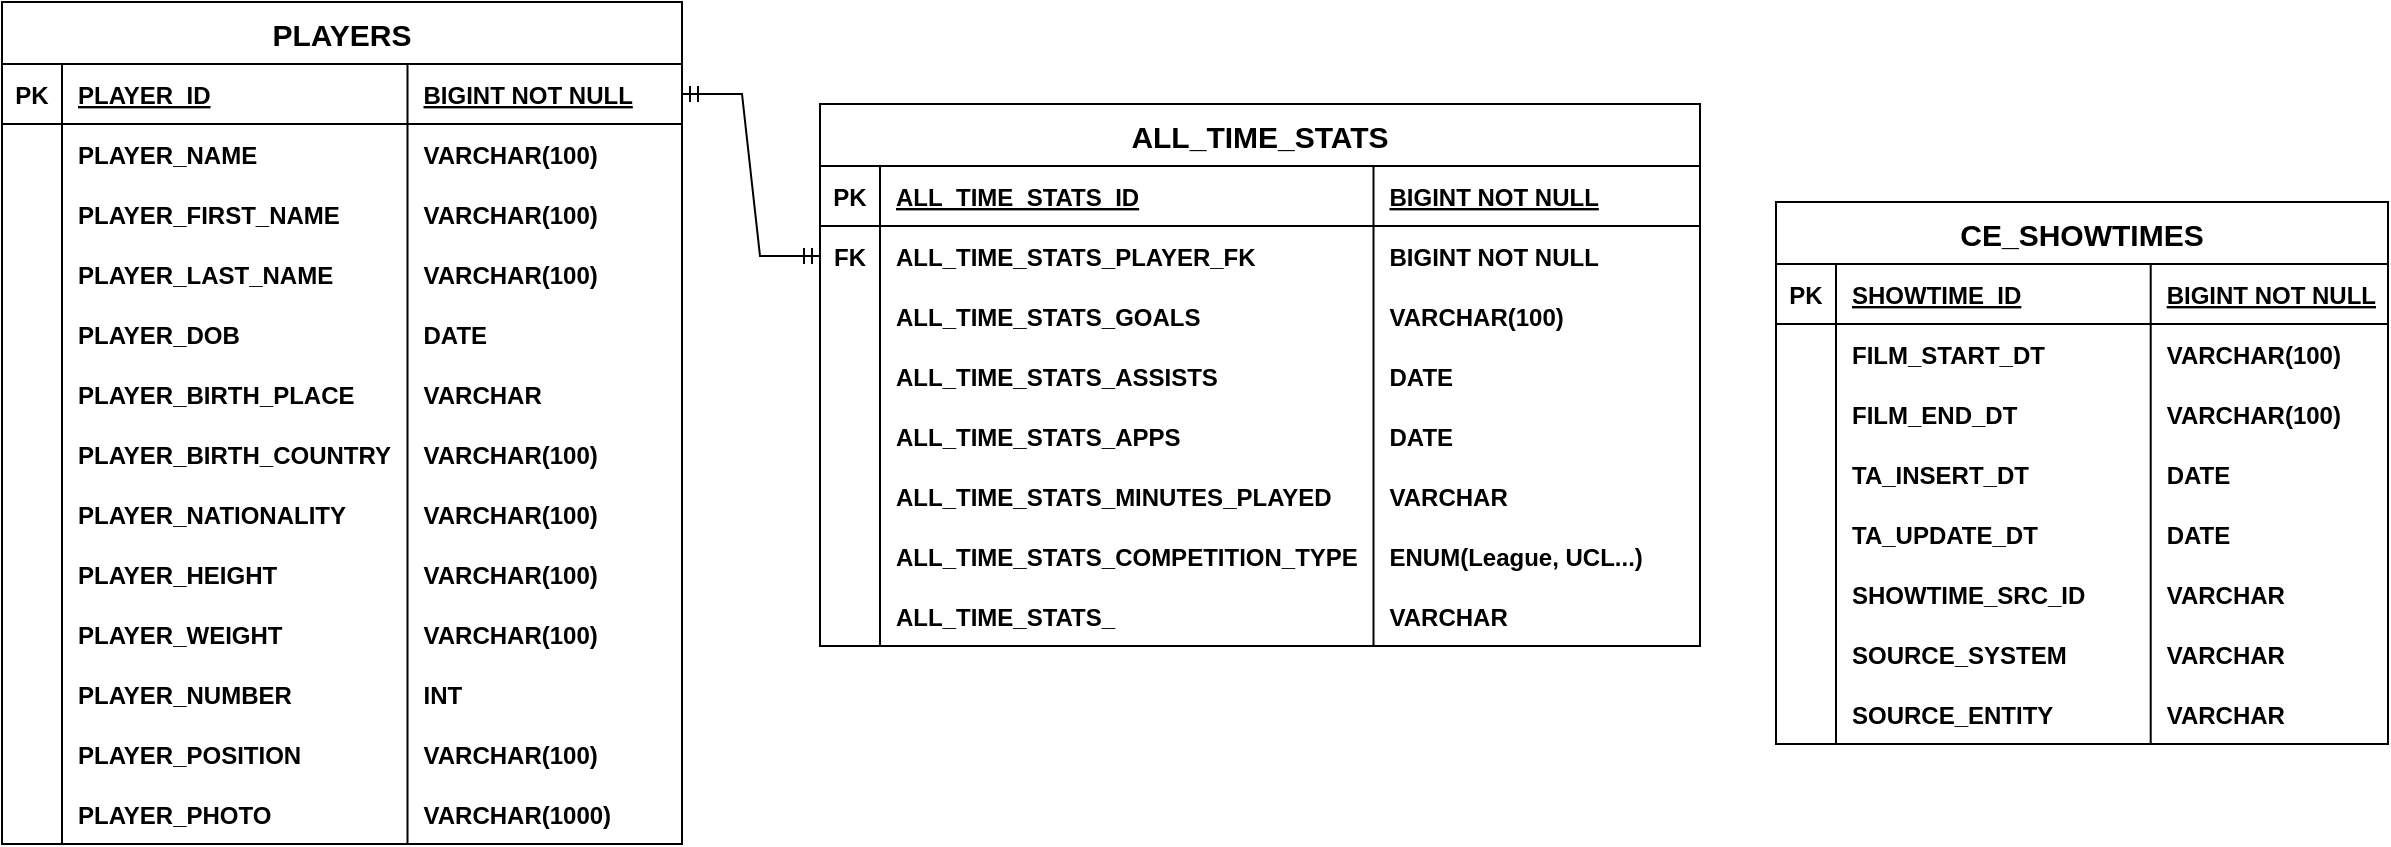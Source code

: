<mxfile version="26.0.10">
  <diagram id="R2lEEEUBdFMjLlhIrx00" name="Page-1">
    <mxGraphModel dx="1635" dy="614" grid="0" gridSize="10" guides="1" tooltips="1" connect="1" arrows="1" fold="1" page="0" pageScale="1" pageWidth="850" pageHeight="1100" math="0" shadow="0" extFonts="Permanent Marker^https://fonts.googleapis.com/css?family=Permanent+Marker">
      <root>
        <mxCell id="0" />
        <mxCell id="1" parent="0" />
        <mxCell id="2I2bUdlYdio-tkIrYYzk-14" value="PLAYERS" style="shape=table;startSize=31;container=1;collapsible=1;childLayout=tableLayout;fixedRows=1;rowLines=0;fontStyle=1;align=center;resizeLast=1;fontSize=15;" vertex="1" parent="1">
          <mxGeometry x="-19" y="54" width="340" height="421" as="geometry" />
        </mxCell>
        <mxCell id="2I2bUdlYdio-tkIrYYzk-15" value="" style="shape=partialRectangle;collapsible=0;dropTarget=0;pointerEvents=0;fillColor=none;points=[[0,0.5],[1,0.5]];portConstraint=eastwest;top=0;left=0;right=0;bottom=1;" vertex="1" parent="2I2bUdlYdio-tkIrYYzk-14">
          <mxGeometry y="31" width="340" height="30" as="geometry" />
        </mxCell>
        <mxCell id="2I2bUdlYdio-tkIrYYzk-16" value="PK" style="shape=partialRectangle;overflow=hidden;connectable=0;fillColor=none;top=0;left=0;bottom=0;right=0;fontStyle=1;" vertex="1" parent="2I2bUdlYdio-tkIrYYzk-15">
          <mxGeometry width="30" height="30" as="geometry">
            <mxRectangle width="30" height="30" as="alternateBounds" />
          </mxGeometry>
        </mxCell>
        <mxCell id="2I2bUdlYdio-tkIrYYzk-17" value="PLAYER_ID" style="shape=partialRectangle;overflow=hidden;connectable=0;fillColor=none;top=0;left=0;bottom=0;right=0;align=left;spacingLeft=6;fontStyle=5;" vertex="1" parent="2I2bUdlYdio-tkIrYYzk-15">
          <mxGeometry x="30" width="172.75" height="30" as="geometry">
            <mxRectangle width="172.75" height="30" as="alternateBounds" />
          </mxGeometry>
        </mxCell>
        <mxCell id="2I2bUdlYdio-tkIrYYzk-18" value="BIGINT NOT NULL" style="shape=partialRectangle;overflow=hidden;connectable=0;fillColor=none;top=0;left=0;bottom=0;right=0;align=left;spacingLeft=6;fontStyle=5;" vertex="1" parent="2I2bUdlYdio-tkIrYYzk-15">
          <mxGeometry x="202.75" width="137.25" height="30" as="geometry">
            <mxRectangle width="137.25" height="30" as="alternateBounds" />
          </mxGeometry>
        </mxCell>
        <mxCell id="2I2bUdlYdio-tkIrYYzk-19" value="" style="shape=partialRectangle;collapsible=0;dropTarget=0;pointerEvents=0;fillColor=none;points=[[0,0.5],[1,0.5]];portConstraint=eastwest;top=0;left=0;right=0;bottom=0;" vertex="1" parent="2I2bUdlYdio-tkIrYYzk-14">
          <mxGeometry y="61" width="340" height="30" as="geometry" />
        </mxCell>
        <mxCell id="2I2bUdlYdio-tkIrYYzk-20" value="" style="shape=partialRectangle;overflow=hidden;connectable=0;fillColor=none;top=0;left=0;bottom=0;right=0;" vertex="1" parent="2I2bUdlYdio-tkIrYYzk-19">
          <mxGeometry width="30" height="30" as="geometry">
            <mxRectangle width="30" height="30" as="alternateBounds" />
          </mxGeometry>
        </mxCell>
        <mxCell id="2I2bUdlYdio-tkIrYYzk-21" value="PLAYER_NAME" style="shape=partialRectangle;overflow=hidden;connectable=0;fillColor=none;top=0;left=0;bottom=0;right=0;align=left;spacingLeft=6;fontStyle=1" vertex="1" parent="2I2bUdlYdio-tkIrYYzk-19">
          <mxGeometry x="30" width="172.75" height="30" as="geometry">
            <mxRectangle width="172.75" height="30" as="alternateBounds" />
          </mxGeometry>
        </mxCell>
        <mxCell id="2I2bUdlYdio-tkIrYYzk-22" value="VARCHAR(100)" style="shape=partialRectangle;overflow=hidden;connectable=0;fillColor=none;top=0;left=0;bottom=0;right=0;align=left;spacingLeft=6;fontStyle=1" vertex="1" parent="2I2bUdlYdio-tkIrYYzk-19">
          <mxGeometry x="202.75" width="137.25" height="30" as="geometry">
            <mxRectangle width="137.25" height="30" as="alternateBounds" />
          </mxGeometry>
        </mxCell>
        <mxCell id="2I2bUdlYdio-tkIrYYzk-23" value="" style="shape=partialRectangle;collapsible=0;dropTarget=0;pointerEvents=0;fillColor=none;points=[[0,0.5],[1,0.5]];portConstraint=eastwest;top=0;left=0;right=0;bottom=0;" vertex="1" parent="2I2bUdlYdio-tkIrYYzk-14">
          <mxGeometry y="91" width="340" height="30" as="geometry" />
        </mxCell>
        <mxCell id="2I2bUdlYdio-tkIrYYzk-24" value="" style="shape=partialRectangle;overflow=hidden;connectable=0;fillColor=none;top=0;left=0;bottom=0;right=0;" vertex="1" parent="2I2bUdlYdio-tkIrYYzk-23">
          <mxGeometry width="30" height="30" as="geometry">
            <mxRectangle width="30" height="30" as="alternateBounds" />
          </mxGeometry>
        </mxCell>
        <mxCell id="2I2bUdlYdio-tkIrYYzk-25" value="PLAYER_FIRST_NAME" style="shape=partialRectangle;overflow=hidden;connectable=0;fillColor=none;top=0;left=0;bottom=0;right=0;align=left;spacingLeft=6;fontStyle=1" vertex="1" parent="2I2bUdlYdio-tkIrYYzk-23">
          <mxGeometry x="30" width="172.75" height="30" as="geometry">
            <mxRectangle width="172.75" height="30" as="alternateBounds" />
          </mxGeometry>
        </mxCell>
        <mxCell id="2I2bUdlYdio-tkIrYYzk-26" value="VARCHAR(100)" style="shape=partialRectangle;overflow=hidden;connectable=0;fillColor=none;top=0;left=0;bottom=0;right=0;align=left;spacingLeft=6;fontStyle=1" vertex="1" parent="2I2bUdlYdio-tkIrYYzk-23">
          <mxGeometry x="202.75" width="137.25" height="30" as="geometry">
            <mxRectangle width="137.25" height="30" as="alternateBounds" />
          </mxGeometry>
        </mxCell>
        <mxCell id="2I2bUdlYdio-tkIrYYzk-27" style="shape=partialRectangle;collapsible=0;dropTarget=0;pointerEvents=0;fillColor=none;points=[[0,0.5],[1,0.5]];portConstraint=eastwest;top=0;left=0;right=0;bottom=0;" vertex="1" parent="2I2bUdlYdio-tkIrYYzk-14">
          <mxGeometry y="121" width="340" height="30" as="geometry" />
        </mxCell>
        <mxCell id="2I2bUdlYdio-tkIrYYzk-28" style="shape=partialRectangle;overflow=hidden;connectable=0;fillColor=none;top=0;left=0;bottom=0;right=0;" vertex="1" parent="2I2bUdlYdio-tkIrYYzk-27">
          <mxGeometry width="30" height="30" as="geometry">
            <mxRectangle width="30" height="30" as="alternateBounds" />
          </mxGeometry>
        </mxCell>
        <mxCell id="2I2bUdlYdio-tkIrYYzk-29" value="PLAYER_LAST_NAME" style="shape=partialRectangle;overflow=hidden;connectable=0;fillColor=none;top=0;left=0;bottom=0;right=0;align=left;spacingLeft=6;fontStyle=1" vertex="1" parent="2I2bUdlYdio-tkIrYYzk-27">
          <mxGeometry x="30" width="172.75" height="30" as="geometry">
            <mxRectangle width="172.75" height="30" as="alternateBounds" />
          </mxGeometry>
        </mxCell>
        <mxCell id="2I2bUdlYdio-tkIrYYzk-30" value="VARCHAR(100)" style="shape=partialRectangle;overflow=hidden;connectable=0;fillColor=none;top=0;left=0;bottom=0;right=0;align=left;spacingLeft=6;fontStyle=1" vertex="1" parent="2I2bUdlYdio-tkIrYYzk-27">
          <mxGeometry x="202.75" width="137.25" height="30" as="geometry">
            <mxRectangle width="137.25" height="30" as="alternateBounds" />
          </mxGeometry>
        </mxCell>
        <mxCell id="2I2bUdlYdio-tkIrYYzk-31" style="shape=partialRectangle;collapsible=0;dropTarget=0;pointerEvents=0;fillColor=none;points=[[0,0.5],[1,0.5]];portConstraint=eastwest;top=0;left=0;right=0;bottom=0;" vertex="1" parent="2I2bUdlYdio-tkIrYYzk-14">
          <mxGeometry y="151" width="340" height="30" as="geometry" />
        </mxCell>
        <mxCell id="2I2bUdlYdio-tkIrYYzk-32" style="shape=partialRectangle;overflow=hidden;connectable=0;fillColor=none;top=0;left=0;bottom=0;right=0;" vertex="1" parent="2I2bUdlYdio-tkIrYYzk-31">
          <mxGeometry width="30" height="30" as="geometry">
            <mxRectangle width="30" height="30" as="alternateBounds" />
          </mxGeometry>
        </mxCell>
        <mxCell id="2I2bUdlYdio-tkIrYYzk-33" value="PLAYER_DOB" style="shape=partialRectangle;overflow=hidden;connectable=0;fillColor=none;top=0;left=0;bottom=0;right=0;align=left;spacingLeft=6;fontStyle=1" vertex="1" parent="2I2bUdlYdio-tkIrYYzk-31">
          <mxGeometry x="30" width="172.75" height="30" as="geometry">
            <mxRectangle width="172.75" height="30" as="alternateBounds" />
          </mxGeometry>
        </mxCell>
        <mxCell id="2I2bUdlYdio-tkIrYYzk-34" value="DATE" style="shape=partialRectangle;overflow=hidden;connectable=0;fillColor=none;top=0;left=0;bottom=0;right=0;align=left;spacingLeft=6;fontStyle=1" vertex="1" parent="2I2bUdlYdio-tkIrYYzk-31">
          <mxGeometry x="202.75" width="137.25" height="30" as="geometry">
            <mxRectangle width="137.25" height="30" as="alternateBounds" />
          </mxGeometry>
        </mxCell>
        <mxCell id="2I2bUdlYdio-tkIrYYzk-35" style="shape=partialRectangle;collapsible=0;dropTarget=0;pointerEvents=0;fillColor=none;points=[[0,0.5],[1,0.5]];portConstraint=eastwest;top=0;left=0;right=0;bottom=0;" vertex="1" parent="2I2bUdlYdio-tkIrYYzk-14">
          <mxGeometry y="181" width="340" height="30" as="geometry" />
        </mxCell>
        <mxCell id="2I2bUdlYdio-tkIrYYzk-36" style="shape=partialRectangle;overflow=hidden;connectable=0;fillColor=none;top=0;left=0;bottom=0;right=0;" vertex="1" parent="2I2bUdlYdio-tkIrYYzk-35">
          <mxGeometry width="30" height="30" as="geometry">
            <mxRectangle width="30" height="30" as="alternateBounds" />
          </mxGeometry>
        </mxCell>
        <mxCell id="2I2bUdlYdio-tkIrYYzk-37" value="PLAYER_BIRTH_PLACE" style="shape=partialRectangle;overflow=hidden;connectable=0;fillColor=none;top=0;left=0;bottom=0;right=0;align=left;spacingLeft=6;fontStyle=1" vertex="1" parent="2I2bUdlYdio-tkIrYYzk-35">
          <mxGeometry x="30" width="172.75" height="30" as="geometry">
            <mxRectangle width="172.75" height="30" as="alternateBounds" />
          </mxGeometry>
        </mxCell>
        <mxCell id="2I2bUdlYdio-tkIrYYzk-38" value="VARCHAR" style="shape=partialRectangle;overflow=hidden;connectable=0;fillColor=none;top=0;left=0;bottom=0;right=0;align=left;spacingLeft=6;fontStyle=1" vertex="1" parent="2I2bUdlYdio-tkIrYYzk-35">
          <mxGeometry x="202.75" width="137.25" height="30" as="geometry">
            <mxRectangle width="137.25" height="30" as="alternateBounds" />
          </mxGeometry>
        </mxCell>
        <mxCell id="2I2bUdlYdio-tkIrYYzk-39" style="shape=partialRectangle;collapsible=0;dropTarget=0;pointerEvents=0;fillColor=none;points=[[0,0.5],[1,0.5]];portConstraint=eastwest;top=0;left=0;right=0;bottom=0;" vertex="1" parent="2I2bUdlYdio-tkIrYYzk-14">
          <mxGeometry y="211" width="340" height="30" as="geometry" />
        </mxCell>
        <mxCell id="2I2bUdlYdio-tkIrYYzk-40" style="shape=partialRectangle;overflow=hidden;connectable=0;fillColor=none;top=0;left=0;bottom=0;right=0;" vertex="1" parent="2I2bUdlYdio-tkIrYYzk-39">
          <mxGeometry width="30" height="30" as="geometry">
            <mxRectangle width="30" height="30" as="alternateBounds" />
          </mxGeometry>
        </mxCell>
        <mxCell id="2I2bUdlYdio-tkIrYYzk-41" value="PLAYER_BIRTH_COUNTRY" style="shape=partialRectangle;overflow=hidden;connectable=0;fillColor=none;top=0;left=0;bottom=0;right=0;align=left;spacingLeft=6;fontStyle=1" vertex="1" parent="2I2bUdlYdio-tkIrYYzk-39">
          <mxGeometry x="30" width="172.75" height="30" as="geometry">
            <mxRectangle width="172.75" height="30" as="alternateBounds" />
          </mxGeometry>
        </mxCell>
        <mxCell id="2I2bUdlYdio-tkIrYYzk-42" value="VARCHAR(100)" style="shape=partialRectangle;overflow=hidden;connectable=0;fillColor=none;top=0;left=0;bottom=0;right=0;align=left;spacingLeft=6;fontStyle=1" vertex="1" parent="2I2bUdlYdio-tkIrYYzk-39">
          <mxGeometry x="202.75" width="137.25" height="30" as="geometry">
            <mxRectangle width="137.25" height="30" as="alternateBounds" />
          </mxGeometry>
        </mxCell>
        <mxCell id="2I2bUdlYdio-tkIrYYzk-43" style="shape=partialRectangle;collapsible=0;dropTarget=0;pointerEvents=0;fillColor=none;points=[[0,0.5],[1,0.5]];portConstraint=eastwest;top=0;left=0;right=0;bottom=0;" vertex="1" parent="2I2bUdlYdio-tkIrYYzk-14">
          <mxGeometry y="241" width="340" height="30" as="geometry" />
        </mxCell>
        <mxCell id="2I2bUdlYdio-tkIrYYzk-44" style="shape=partialRectangle;overflow=hidden;connectable=0;fillColor=none;top=0;left=0;bottom=0;right=0;" vertex="1" parent="2I2bUdlYdio-tkIrYYzk-43">
          <mxGeometry width="30" height="30" as="geometry">
            <mxRectangle width="30" height="30" as="alternateBounds" />
          </mxGeometry>
        </mxCell>
        <mxCell id="2I2bUdlYdio-tkIrYYzk-45" value="PLAYER_NATIONALITY" style="shape=partialRectangle;overflow=hidden;connectable=0;fillColor=none;top=0;left=0;bottom=0;right=0;align=left;spacingLeft=6;fontStyle=1" vertex="1" parent="2I2bUdlYdio-tkIrYYzk-43">
          <mxGeometry x="30" width="172.75" height="30" as="geometry">
            <mxRectangle width="172.75" height="30" as="alternateBounds" />
          </mxGeometry>
        </mxCell>
        <mxCell id="2I2bUdlYdio-tkIrYYzk-46" value="VARCHAR(100)" style="shape=partialRectangle;overflow=hidden;connectable=0;fillColor=none;top=0;left=0;bottom=0;right=0;align=left;spacingLeft=6;fontStyle=1" vertex="1" parent="2I2bUdlYdio-tkIrYYzk-43">
          <mxGeometry x="202.75" width="137.25" height="30" as="geometry">
            <mxRectangle width="137.25" height="30" as="alternateBounds" />
          </mxGeometry>
        </mxCell>
        <mxCell id="2I2bUdlYdio-tkIrYYzk-88" value="" style="shape=tableRow;horizontal=0;startSize=0;swimlaneHead=0;swimlaneBody=0;fillColor=none;collapsible=0;dropTarget=0;points=[[0,0.5],[1,0.5]];portConstraint=eastwest;top=0;left=0;right=0;bottom=0;" vertex="1" parent="2I2bUdlYdio-tkIrYYzk-14">
          <mxGeometry y="271" width="340" height="30" as="geometry" />
        </mxCell>
        <mxCell id="2I2bUdlYdio-tkIrYYzk-89" value="" style="shape=partialRectangle;connectable=0;fillColor=none;top=0;left=0;bottom=0;right=0;editable=1;overflow=hidden;" vertex="1" parent="2I2bUdlYdio-tkIrYYzk-88">
          <mxGeometry width="30" height="30" as="geometry">
            <mxRectangle width="30" height="30" as="alternateBounds" />
          </mxGeometry>
        </mxCell>
        <mxCell id="2I2bUdlYdio-tkIrYYzk-90" value="PLAYER_HEIGHT" style="shape=partialRectangle;connectable=0;fillColor=none;top=0;left=0;bottom=0;right=0;align=left;spacingLeft=6;overflow=hidden;fontStyle=1" vertex="1" parent="2I2bUdlYdio-tkIrYYzk-88">
          <mxGeometry x="30" width="172.75" height="30" as="geometry">
            <mxRectangle width="172.75" height="30" as="alternateBounds" />
          </mxGeometry>
        </mxCell>
        <mxCell id="2I2bUdlYdio-tkIrYYzk-91" value="VARCHAR(100)" style="shape=partialRectangle;connectable=0;fillColor=none;top=0;left=0;bottom=0;right=0;align=left;spacingLeft=6;overflow=hidden;fontStyle=1" vertex="1" parent="2I2bUdlYdio-tkIrYYzk-88">
          <mxGeometry x="202.75" width="137.25" height="30" as="geometry">
            <mxRectangle width="137.25" height="30" as="alternateBounds" />
          </mxGeometry>
        </mxCell>
        <mxCell id="2I2bUdlYdio-tkIrYYzk-100" value="" style="shape=tableRow;horizontal=0;startSize=0;swimlaneHead=0;swimlaneBody=0;fillColor=none;collapsible=0;dropTarget=0;points=[[0,0.5],[1,0.5]];portConstraint=eastwest;top=0;left=0;right=0;bottom=0;" vertex="1" parent="2I2bUdlYdio-tkIrYYzk-14">
          <mxGeometry y="301" width="340" height="30" as="geometry" />
        </mxCell>
        <mxCell id="2I2bUdlYdio-tkIrYYzk-101" value="" style="shape=partialRectangle;connectable=0;fillColor=none;top=0;left=0;bottom=0;right=0;editable=1;overflow=hidden;" vertex="1" parent="2I2bUdlYdio-tkIrYYzk-100">
          <mxGeometry width="30" height="30" as="geometry">
            <mxRectangle width="30" height="30" as="alternateBounds" />
          </mxGeometry>
        </mxCell>
        <mxCell id="2I2bUdlYdio-tkIrYYzk-102" value="PLAYER_WEIGHT" style="shape=partialRectangle;connectable=0;fillColor=none;top=0;left=0;bottom=0;right=0;align=left;spacingLeft=6;overflow=hidden;fontStyle=1" vertex="1" parent="2I2bUdlYdio-tkIrYYzk-100">
          <mxGeometry x="30" width="172.75" height="30" as="geometry">
            <mxRectangle width="172.75" height="30" as="alternateBounds" />
          </mxGeometry>
        </mxCell>
        <mxCell id="2I2bUdlYdio-tkIrYYzk-103" value="VARCHAR(100)" style="shape=partialRectangle;connectable=0;fillColor=none;top=0;left=0;bottom=0;right=0;align=left;spacingLeft=6;overflow=hidden;fontStyle=1" vertex="1" parent="2I2bUdlYdio-tkIrYYzk-100">
          <mxGeometry x="202.75" width="137.25" height="30" as="geometry">
            <mxRectangle width="137.25" height="30" as="alternateBounds" />
          </mxGeometry>
        </mxCell>
        <mxCell id="2I2bUdlYdio-tkIrYYzk-96" value="" style="shape=tableRow;horizontal=0;startSize=0;swimlaneHead=0;swimlaneBody=0;fillColor=none;collapsible=0;dropTarget=0;points=[[0,0.5],[1,0.5]];portConstraint=eastwest;top=0;left=0;right=0;bottom=0;" vertex="1" parent="2I2bUdlYdio-tkIrYYzk-14">
          <mxGeometry y="331" width="340" height="30" as="geometry" />
        </mxCell>
        <mxCell id="2I2bUdlYdio-tkIrYYzk-97" value="" style="shape=partialRectangle;connectable=0;fillColor=none;top=0;left=0;bottom=0;right=0;editable=1;overflow=hidden;" vertex="1" parent="2I2bUdlYdio-tkIrYYzk-96">
          <mxGeometry width="30" height="30" as="geometry">
            <mxRectangle width="30" height="30" as="alternateBounds" />
          </mxGeometry>
        </mxCell>
        <mxCell id="2I2bUdlYdio-tkIrYYzk-98" value="PLAYER_NUMBER" style="shape=partialRectangle;connectable=0;fillColor=none;top=0;left=0;bottom=0;right=0;align=left;spacingLeft=6;overflow=hidden;fontStyle=1" vertex="1" parent="2I2bUdlYdio-tkIrYYzk-96">
          <mxGeometry x="30" width="172.75" height="30" as="geometry">
            <mxRectangle width="172.75" height="30" as="alternateBounds" />
          </mxGeometry>
        </mxCell>
        <mxCell id="2I2bUdlYdio-tkIrYYzk-99" value="INT" style="shape=partialRectangle;connectable=0;fillColor=none;top=0;left=0;bottom=0;right=0;align=left;spacingLeft=6;overflow=hidden;fontStyle=1" vertex="1" parent="2I2bUdlYdio-tkIrYYzk-96">
          <mxGeometry x="202.75" width="137.25" height="30" as="geometry">
            <mxRectangle width="137.25" height="30" as="alternateBounds" />
          </mxGeometry>
        </mxCell>
        <mxCell id="2I2bUdlYdio-tkIrYYzk-104" value="" style="shape=tableRow;horizontal=0;startSize=0;swimlaneHead=0;swimlaneBody=0;fillColor=none;collapsible=0;dropTarget=0;points=[[0,0.5],[1,0.5]];portConstraint=eastwest;top=0;left=0;right=0;bottom=0;" vertex="1" parent="2I2bUdlYdio-tkIrYYzk-14">
          <mxGeometry y="361" width="340" height="30" as="geometry" />
        </mxCell>
        <mxCell id="2I2bUdlYdio-tkIrYYzk-105" value="" style="shape=partialRectangle;connectable=0;fillColor=none;top=0;left=0;bottom=0;right=0;editable=1;overflow=hidden;" vertex="1" parent="2I2bUdlYdio-tkIrYYzk-104">
          <mxGeometry width="30" height="30" as="geometry">
            <mxRectangle width="30" height="30" as="alternateBounds" />
          </mxGeometry>
        </mxCell>
        <mxCell id="2I2bUdlYdio-tkIrYYzk-106" value="PLAYER_POSITION" style="shape=partialRectangle;connectable=0;fillColor=none;top=0;left=0;bottom=0;right=0;align=left;spacingLeft=6;overflow=hidden;fontStyle=1" vertex="1" parent="2I2bUdlYdio-tkIrYYzk-104">
          <mxGeometry x="30" width="172.75" height="30" as="geometry">
            <mxRectangle width="172.75" height="30" as="alternateBounds" />
          </mxGeometry>
        </mxCell>
        <mxCell id="2I2bUdlYdio-tkIrYYzk-107" value="VARCHAR(100)" style="shape=partialRectangle;connectable=0;fillColor=none;top=0;left=0;bottom=0;right=0;align=left;spacingLeft=6;overflow=hidden;fontStyle=1" vertex="1" parent="2I2bUdlYdio-tkIrYYzk-104">
          <mxGeometry x="202.75" width="137.25" height="30" as="geometry">
            <mxRectangle width="137.25" height="30" as="alternateBounds" />
          </mxGeometry>
        </mxCell>
        <mxCell id="2I2bUdlYdio-tkIrYYzk-108" value="" style="shape=tableRow;horizontal=0;startSize=0;swimlaneHead=0;swimlaneBody=0;fillColor=none;collapsible=0;dropTarget=0;points=[[0,0.5],[1,0.5]];portConstraint=eastwest;top=0;left=0;right=0;bottom=0;" vertex="1" parent="2I2bUdlYdio-tkIrYYzk-14">
          <mxGeometry y="391" width="340" height="30" as="geometry" />
        </mxCell>
        <mxCell id="2I2bUdlYdio-tkIrYYzk-109" value="" style="shape=partialRectangle;connectable=0;fillColor=none;top=0;left=0;bottom=0;right=0;editable=1;overflow=hidden;" vertex="1" parent="2I2bUdlYdio-tkIrYYzk-108">
          <mxGeometry width="30" height="30" as="geometry">
            <mxRectangle width="30" height="30" as="alternateBounds" />
          </mxGeometry>
        </mxCell>
        <mxCell id="2I2bUdlYdio-tkIrYYzk-110" value="PLAYER_PHOTO" style="shape=partialRectangle;connectable=0;fillColor=none;top=0;left=0;bottom=0;right=0;align=left;spacingLeft=6;overflow=hidden;fontStyle=1" vertex="1" parent="2I2bUdlYdio-tkIrYYzk-108">
          <mxGeometry x="30" width="172.75" height="30" as="geometry">
            <mxRectangle width="172.75" height="30" as="alternateBounds" />
          </mxGeometry>
        </mxCell>
        <mxCell id="2I2bUdlYdio-tkIrYYzk-111" value="VARCHAR(1000)" style="shape=partialRectangle;connectable=0;fillColor=none;top=0;left=0;bottom=0;right=0;align=left;spacingLeft=6;overflow=hidden;fontStyle=1" vertex="1" parent="2I2bUdlYdio-tkIrYYzk-108">
          <mxGeometry x="202.75" width="137.25" height="30" as="geometry">
            <mxRectangle width="137.25" height="30" as="alternateBounds" />
          </mxGeometry>
        </mxCell>
        <mxCell id="2I2bUdlYdio-tkIrYYzk-47" value="CE_SHOWTIMES" style="shape=table;startSize=31;container=1;collapsible=1;childLayout=tableLayout;fixedRows=1;rowLines=0;fontStyle=1;align=center;resizeLast=1;fontSize=15;" vertex="1" parent="1">
          <mxGeometry x="868" y="154" width="306" height="271" as="geometry" />
        </mxCell>
        <mxCell id="2I2bUdlYdio-tkIrYYzk-48" value="" style="shape=partialRectangle;collapsible=0;dropTarget=0;pointerEvents=0;fillColor=none;points=[[0,0.5],[1,0.5]];portConstraint=eastwest;top=0;left=0;right=0;bottom=1;" vertex="1" parent="2I2bUdlYdio-tkIrYYzk-47">
          <mxGeometry y="31" width="306" height="30" as="geometry" />
        </mxCell>
        <mxCell id="2I2bUdlYdio-tkIrYYzk-49" value="PK" style="shape=partialRectangle;overflow=hidden;connectable=0;fillColor=none;top=0;left=0;bottom=0;right=0;fontStyle=1;" vertex="1" parent="2I2bUdlYdio-tkIrYYzk-48">
          <mxGeometry width="30" height="30" as="geometry">
            <mxRectangle width="30" height="30" as="alternateBounds" />
          </mxGeometry>
        </mxCell>
        <mxCell id="2I2bUdlYdio-tkIrYYzk-50" value="SHOWTIME_ID" style="shape=partialRectangle;overflow=hidden;connectable=0;fillColor=none;top=0;left=0;bottom=0;right=0;align=left;spacingLeft=6;fontStyle=5;" vertex="1" parent="2I2bUdlYdio-tkIrYYzk-48">
          <mxGeometry x="30" width="157.357" height="30" as="geometry">
            <mxRectangle width="157.357" height="30" as="alternateBounds" />
          </mxGeometry>
        </mxCell>
        <mxCell id="2I2bUdlYdio-tkIrYYzk-51" value="BIGINT NOT NULL" style="shape=partialRectangle;overflow=hidden;connectable=0;fillColor=none;top=0;left=0;bottom=0;right=0;align=left;spacingLeft=6;fontStyle=5;" vertex="1" parent="2I2bUdlYdio-tkIrYYzk-48">
          <mxGeometry x="187.357" width="118.643" height="30" as="geometry">
            <mxRectangle width="118.643" height="30" as="alternateBounds" />
          </mxGeometry>
        </mxCell>
        <mxCell id="2I2bUdlYdio-tkIrYYzk-52" value="" style="shape=partialRectangle;collapsible=0;dropTarget=0;pointerEvents=0;fillColor=none;points=[[0,0.5],[1,0.5]];portConstraint=eastwest;top=0;left=0;right=0;bottom=0;" vertex="1" parent="2I2bUdlYdio-tkIrYYzk-47">
          <mxGeometry y="61" width="306" height="30" as="geometry" />
        </mxCell>
        <mxCell id="2I2bUdlYdio-tkIrYYzk-53" value="" style="shape=partialRectangle;overflow=hidden;connectable=0;fillColor=none;top=0;left=0;bottom=0;right=0;" vertex="1" parent="2I2bUdlYdio-tkIrYYzk-52">
          <mxGeometry width="30" height="30" as="geometry">
            <mxRectangle width="30" height="30" as="alternateBounds" />
          </mxGeometry>
        </mxCell>
        <mxCell id="2I2bUdlYdio-tkIrYYzk-54" value="FILM_START_DT" style="shape=partialRectangle;overflow=hidden;connectable=0;fillColor=none;top=0;left=0;bottom=0;right=0;align=left;spacingLeft=6;fontStyle=1" vertex="1" parent="2I2bUdlYdio-tkIrYYzk-52">
          <mxGeometry x="30" width="157.357" height="30" as="geometry">
            <mxRectangle width="157.357" height="30" as="alternateBounds" />
          </mxGeometry>
        </mxCell>
        <mxCell id="2I2bUdlYdio-tkIrYYzk-55" value="VARCHAR(100)" style="shape=partialRectangle;overflow=hidden;connectable=0;fillColor=none;top=0;left=0;bottom=0;right=0;align=left;spacingLeft=6;fontStyle=1" vertex="1" parent="2I2bUdlYdio-tkIrYYzk-52">
          <mxGeometry x="187.357" width="118.643" height="30" as="geometry">
            <mxRectangle width="118.643" height="30" as="alternateBounds" />
          </mxGeometry>
        </mxCell>
        <mxCell id="2I2bUdlYdio-tkIrYYzk-56" value="" style="shape=partialRectangle;collapsible=0;dropTarget=0;pointerEvents=0;fillColor=none;points=[[0,0.5],[1,0.5]];portConstraint=eastwest;top=0;left=0;right=0;bottom=0;" vertex="1" parent="2I2bUdlYdio-tkIrYYzk-47">
          <mxGeometry y="91" width="306" height="30" as="geometry" />
        </mxCell>
        <mxCell id="2I2bUdlYdio-tkIrYYzk-57" value="" style="shape=partialRectangle;overflow=hidden;connectable=0;fillColor=none;top=0;left=0;bottom=0;right=0;" vertex="1" parent="2I2bUdlYdio-tkIrYYzk-56">
          <mxGeometry width="30" height="30" as="geometry">
            <mxRectangle width="30" height="30" as="alternateBounds" />
          </mxGeometry>
        </mxCell>
        <mxCell id="2I2bUdlYdio-tkIrYYzk-58" value="FILM_END_DT" style="shape=partialRectangle;overflow=hidden;connectable=0;fillColor=none;top=0;left=0;bottom=0;right=0;align=left;spacingLeft=6;fontStyle=1" vertex="1" parent="2I2bUdlYdio-tkIrYYzk-56">
          <mxGeometry x="30" width="157.357" height="30" as="geometry">
            <mxRectangle width="157.357" height="30" as="alternateBounds" />
          </mxGeometry>
        </mxCell>
        <mxCell id="2I2bUdlYdio-tkIrYYzk-59" value="VARCHAR(100)" style="shape=partialRectangle;overflow=hidden;connectable=0;fillColor=none;top=0;left=0;bottom=0;right=0;align=left;spacingLeft=6;fontStyle=1" vertex="1" parent="2I2bUdlYdio-tkIrYYzk-56">
          <mxGeometry x="187.357" width="118.643" height="30" as="geometry">
            <mxRectangle width="118.643" height="30" as="alternateBounds" />
          </mxGeometry>
        </mxCell>
        <mxCell id="2I2bUdlYdio-tkIrYYzk-60" style="shape=partialRectangle;collapsible=0;dropTarget=0;pointerEvents=0;fillColor=none;points=[[0,0.5],[1,0.5]];portConstraint=eastwest;top=0;left=0;right=0;bottom=0;" vertex="1" parent="2I2bUdlYdio-tkIrYYzk-47">
          <mxGeometry y="121" width="306" height="30" as="geometry" />
        </mxCell>
        <mxCell id="2I2bUdlYdio-tkIrYYzk-61" style="shape=partialRectangle;overflow=hidden;connectable=0;fillColor=none;top=0;left=0;bottom=0;right=0;" vertex="1" parent="2I2bUdlYdio-tkIrYYzk-60">
          <mxGeometry width="30" height="30" as="geometry">
            <mxRectangle width="30" height="30" as="alternateBounds" />
          </mxGeometry>
        </mxCell>
        <mxCell id="2I2bUdlYdio-tkIrYYzk-62" value="TA_INSERT_DT" style="shape=partialRectangle;overflow=hidden;connectable=0;fillColor=none;top=0;left=0;bottom=0;right=0;align=left;spacingLeft=6;fontStyle=1" vertex="1" parent="2I2bUdlYdio-tkIrYYzk-60">
          <mxGeometry x="30" width="157.357" height="30" as="geometry">
            <mxRectangle width="157.357" height="30" as="alternateBounds" />
          </mxGeometry>
        </mxCell>
        <mxCell id="2I2bUdlYdio-tkIrYYzk-63" value="DATE" style="shape=partialRectangle;overflow=hidden;connectable=0;fillColor=none;top=0;left=0;bottom=0;right=0;align=left;spacingLeft=6;fontStyle=1" vertex="1" parent="2I2bUdlYdio-tkIrYYzk-60">
          <mxGeometry x="187.357" width="118.643" height="30" as="geometry">
            <mxRectangle width="118.643" height="30" as="alternateBounds" />
          </mxGeometry>
        </mxCell>
        <mxCell id="2I2bUdlYdio-tkIrYYzk-64" style="shape=partialRectangle;collapsible=0;dropTarget=0;pointerEvents=0;fillColor=none;points=[[0,0.5],[1,0.5]];portConstraint=eastwest;top=0;left=0;right=0;bottom=0;" vertex="1" parent="2I2bUdlYdio-tkIrYYzk-47">
          <mxGeometry y="151" width="306" height="30" as="geometry" />
        </mxCell>
        <mxCell id="2I2bUdlYdio-tkIrYYzk-65" style="shape=partialRectangle;overflow=hidden;connectable=0;fillColor=none;top=0;left=0;bottom=0;right=0;" vertex="1" parent="2I2bUdlYdio-tkIrYYzk-64">
          <mxGeometry width="30" height="30" as="geometry">
            <mxRectangle width="30" height="30" as="alternateBounds" />
          </mxGeometry>
        </mxCell>
        <mxCell id="2I2bUdlYdio-tkIrYYzk-66" value="TA_UPDATE_DT" style="shape=partialRectangle;overflow=hidden;connectable=0;fillColor=none;top=0;left=0;bottom=0;right=0;align=left;spacingLeft=6;fontStyle=1" vertex="1" parent="2I2bUdlYdio-tkIrYYzk-64">
          <mxGeometry x="30" width="157.357" height="30" as="geometry">
            <mxRectangle width="157.357" height="30" as="alternateBounds" />
          </mxGeometry>
        </mxCell>
        <mxCell id="2I2bUdlYdio-tkIrYYzk-67" value="DATE" style="shape=partialRectangle;overflow=hidden;connectable=0;fillColor=none;top=0;left=0;bottom=0;right=0;align=left;spacingLeft=6;fontStyle=1" vertex="1" parent="2I2bUdlYdio-tkIrYYzk-64">
          <mxGeometry x="187.357" width="118.643" height="30" as="geometry">
            <mxRectangle width="118.643" height="30" as="alternateBounds" />
          </mxGeometry>
        </mxCell>
        <mxCell id="2I2bUdlYdio-tkIrYYzk-68" style="shape=partialRectangle;collapsible=0;dropTarget=0;pointerEvents=0;fillColor=none;points=[[0,0.5],[1,0.5]];portConstraint=eastwest;top=0;left=0;right=0;bottom=0;" vertex="1" parent="2I2bUdlYdio-tkIrYYzk-47">
          <mxGeometry y="181" width="306" height="30" as="geometry" />
        </mxCell>
        <mxCell id="2I2bUdlYdio-tkIrYYzk-69" style="shape=partialRectangle;overflow=hidden;connectable=0;fillColor=none;top=0;left=0;bottom=0;right=0;" vertex="1" parent="2I2bUdlYdio-tkIrYYzk-68">
          <mxGeometry width="30" height="30" as="geometry">
            <mxRectangle width="30" height="30" as="alternateBounds" />
          </mxGeometry>
        </mxCell>
        <mxCell id="2I2bUdlYdio-tkIrYYzk-70" value="SHOWTIME_SRC_ID" style="shape=partialRectangle;overflow=hidden;connectable=0;fillColor=none;top=0;left=0;bottom=0;right=0;align=left;spacingLeft=6;fontStyle=1" vertex="1" parent="2I2bUdlYdio-tkIrYYzk-68">
          <mxGeometry x="30" width="157.357" height="30" as="geometry">
            <mxRectangle width="157.357" height="30" as="alternateBounds" />
          </mxGeometry>
        </mxCell>
        <mxCell id="2I2bUdlYdio-tkIrYYzk-71" value="VARCHAR" style="shape=partialRectangle;overflow=hidden;connectable=0;fillColor=none;top=0;left=0;bottom=0;right=0;align=left;spacingLeft=6;fontStyle=1" vertex="1" parent="2I2bUdlYdio-tkIrYYzk-68">
          <mxGeometry x="187.357" width="118.643" height="30" as="geometry">
            <mxRectangle width="118.643" height="30" as="alternateBounds" />
          </mxGeometry>
        </mxCell>
        <mxCell id="2I2bUdlYdio-tkIrYYzk-72" style="shape=partialRectangle;collapsible=0;dropTarget=0;pointerEvents=0;fillColor=none;points=[[0,0.5],[1,0.5]];portConstraint=eastwest;top=0;left=0;right=0;bottom=0;" vertex="1" parent="2I2bUdlYdio-tkIrYYzk-47">
          <mxGeometry y="211" width="306" height="30" as="geometry" />
        </mxCell>
        <mxCell id="2I2bUdlYdio-tkIrYYzk-73" style="shape=partialRectangle;overflow=hidden;connectable=0;fillColor=none;top=0;left=0;bottom=0;right=0;" vertex="1" parent="2I2bUdlYdio-tkIrYYzk-72">
          <mxGeometry width="30" height="30" as="geometry">
            <mxRectangle width="30" height="30" as="alternateBounds" />
          </mxGeometry>
        </mxCell>
        <mxCell id="2I2bUdlYdio-tkIrYYzk-74" value="SOURCE_SYSTEM" style="shape=partialRectangle;overflow=hidden;connectable=0;fillColor=none;top=0;left=0;bottom=0;right=0;align=left;spacingLeft=6;fontStyle=1" vertex="1" parent="2I2bUdlYdio-tkIrYYzk-72">
          <mxGeometry x="30" width="157.357" height="30" as="geometry">
            <mxRectangle width="157.357" height="30" as="alternateBounds" />
          </mxGeometry>
        </mxCell>
        <mxCell id="2I2bUdlYdio-tkIrYYzk-75" value="VARCHAR" style="shape=partialRectangle;overflow=hidden;connectable=0;fillColor=none;top=0;left=0;bottom=0;right=0;align=left;spacingLeft=6;fontStyle=1" vertex="1" parent="2I2bUdlYdio-tkIrYYzk-72">
          <mxGeometry x="187.357" width="118.643" height="30" as="geometry">
            <mxRectangle width="118.643" height="30" as="alternateBounds" />
          </mxGeometry>
        </mxCell>
        <mxCell id="2I2bUdlYdio-tkIrYYzk-76" style="shape=partialRectangle;collapsible=0;dropTarget=0;pointerEvents=0;fillColor=none;points=[[0,0.5],[1,0.5]];portConstraint=eastwest;top=0;left=0;right=0;bottom=0;" vertex="1" parent="2I2bUdlYdio-tkIrYYzk-47">
          <mxGeometry y="241" width="306" height="30" as="geometry" />
        </mxCell>
        <mxCell id="2I2bUdlYdio-tkIrYYzk-77" style="shape=partialRectangle;overflow=hidden;connectable=0;fillColor=none;top=0;left=0;bottom=0;right=0;" vertex="1" parent="2I2bUdlYdio-tkIrYYzk-76">
          <mxGeometry width="30" height="30" as="geometry">
            <mxRectangle width="30" height="30" as="alternateBounds" />
          </mxGeometry>
        </mxCell>
        <mxCell id="2I2bUdlYdio-tkIrYYzk-78" value="SOURCE_ENTITY" style="shape=partialRectangle;overflow=hidden;connectable=0;fillColor=none;top=0;left=0;bottom=0;right=0;align=left;spacingLeft=6;fontStyle=1" vertex="1" parent="2I2bUdlYdio-tkIrYYzk-76">
          <mxGeometry x="30" width="157.357" height="30" as="geometry">
            <mxRectangle width="157.357" height="30" as="alternateBounds" />
          </mxGeometry>
        </mxCell>
        <mxCell id="2I2bUdlYdio-tkIrYYzk-79" value="VARCHAR" style="shape=partialRectangle;overflow=hidden;connectable=0;fillColor=none;top=0;left=0;bottom=0;right=0;align=left;spacingLeft=6;fontStyle=1" vertex="1" parent="2I2bUdlYdio-tkIrYYzk-76">
          <mxGeometry x="187.357" width="118.643" height="30" as="geometry">
            <mxRectangle width="118.643" height="30" as="alternateBounds" />
          </mxGeometry>
        </mxCell>
        <mxCell id="2I2bUdlYdio-tkIrYYzk-112" value="ALL_TIME_STATS" style="shape=table;startSize=31;container=1;collapsible=1;childLayout=tableLayout;fixedRows=1;rowLines=0;fontStyle=1;align=center;resizeLast=1;fontSize=15;" vertex="1" parent="1">
          <mxGeometry x="390" y="105" width="440" height="271" as="geometry" />
        </mxCell>
        <mxCell id="2I2bUdlYdio-tkIrYYzk-113" value="" style="shape=partialRectangle;collapsible=0;dropTarget=0;pointerEvents=0;fillColor=none;points=[[0,0.5],[1,0.5]];portConstraint=eastwest;top=0;left=0;right=0;bottom=1;" vertex="1" parent="2I2bUdlYdio-tkIrYYzk-112">
          <mxGeometry y="31" width="440" height="30" as="geometry" />
        </mxCell>
        <mxCell id="2I2bUdlYdio-tkIrYYzk-114" value="PK" style="shape=partialRectangle;overflow=hidden;connectable=0;fillColor=none;top=0;left=0;bottom=0;right=0;fontStyle=1;" vertex="1" parent="2I2bUdlYdio-tkIrYYzk-113">
          <mxGeometry width="30" height="30" as="geometry">
            <mxRectangle width="30" height="30" as="alternateBounds" />
          </mxGeometry>
        </mxCell>
        <mxCell id="2I2bUdlYdio-tkIrYYzk-115" value="ALL_TIME_STATS_ID" style="shape=partialRectangle;overflow=hidden;connectable=0;fillColor=none;top=0;left=0;bottom=0;right=0;align=left;spacingLeft=6;fontStyle=5;" vertex="1" parent="2I2bUdlYdio-tkIrYYzk-113">
          <mxGeometry x="30" width="246.75" height="30" as="geometry">
            <mxRectangle width="246.75" height="30" as="alternateBounds" />
          </mxGeometry>
        </mxCell>
        <mxCell id="2I2bUdlYdio-tkIrYYzk-116" value="BIGINT NOT NULL" style="shape=partialRectangle;overflow=hidden;connectable=0;fillColor=none;top=0;left=0;bottom=0;right=0;align=left;spacingLeft=6;fontStyle=5;" vertex="1" parent="2I2bUdlYdio-tkIrYYzk-113">
          <mxGeometry x="276.75" width="163.25" height="30" as="geometry">
            <mxRectangle width="163.25" height="30" as="alternateBounds" />
          </mxGeometry>
        </mxCell>
        <mxCell id="2I2bUdlYdio-tkIrYYzk-117" value="" style="shape=partialRectangle;collapsible=0;dropTarget=0;pointerEvents=0;fillColor=none;points=[[0,0.5],[1,0.5]];portConstraint=eastwest;top=0;left=0;right=0;bottom=0;" vertex="1" parent="2I2bUdlYdio-tkIrYYzk-112">
          <mxGeometry y="61" width="440" height="30" as="geometry" />
        </mxCell>
        <mxCell id="2I2bUdlYdio-tkIrYYzk-118" value="FK" style="shape=partialRectangle;overflow=hidden;connectable=0;fillColor=none;top=0;left=0;bottom=0;right=0;fontStyle=1" vertex="1" parent="2I2bUdlYdio-tkIrYYzk-117">
          <mxGeometry width="30" height="30" as="geometry">
            <mxRectangle width="30" height="30" as="alternateBounds" />
          </mxGeometry>
        </mxCell>
        <mxCell id="2I2bUdlYdio-tkIrYYzk-119" value="ALL_TIME_STATS_PLAYER_FK" style="shape=partialRectangle;overflow=hidden;connectable=0;fillColor=none;top=0;left=0;bottom=0;right=0;align=left;spacingLeft=6;fontStyle=1" vertex="1" parent="2I2bUdlYdio-tkIrYYzk-117">
          <mxGeometry x="30" width="246.75" height="30" as="geometry">
            <mxRectangle width="246.75" height="30" as="alternateBounds" />
          </mxGeometry>
        </mxCell>
        <mxCell id="2I2bUdlYdio-tkIrYYzk-120" value="BIGINT NOT NULL" style="shape=partialRectangle;overflow=hidden;connectable=0;fillColor=none;top=0;left=0;bottom=0;right=0;align=left;spacingLeft=6;fontStyle=1" vertex="1" parent="2I2bUdlYdio-tkIrYYzk-117">
          <mxGeometry x="276.75" width="163.25" height="30" as="geometry">
            <mxRectangle width="163.25" height="30" as="alternateBounds" />
          </mxGeometry>
        </mxCell>
        <mxCell id="2I2bUdlYdio-tkIrYYzk-121" value="" style="shape=partialRectangle;collapsible=0;dropTarget=0;pointerEvents=0;fillColor=none;points=[[0,0.5],[1,0.5]];portConstraint=eastwest;top=0;left=0;right=0;bottom=0;" vertex="1" parent="2I2bUdlYdio-tkIrYYzk-112">
          <mxGeometry y="91" width="440" height="30" as="geometry" />
        </mxCell>
        <mxCell id="2I2bUdlYdio-tkIrYYzk-122" value="" style="shape=partialRectangle;overflow=hidden;connectable=0;fillColor=none;top=0;left=0;bottom=0;right=0;" vertex="1" parent="2I2bUdlYdio-tkIrYYzk-121">
          <mxGeometry width="30" height="30" as="geometry">
            <mxRectangle width="30" height="30" as="alternateBounds" />
          </mxGeometry>
        </mxCell>
        <mxCell id="2I2bUdlYdio-tkIrYYzk-123" value="ALL_TIME_STATS_GOALS" style="shape=partialRectangle;overflow=hidden;connectable=0;fillColor=none;top=0;left=0;bottom=0;right=0;align=left;spacingLeft=6;fontStyle=1" vertex="1" parent="2I2bUdlYdio-tkIrYYzk-121">
          <mxGeometry x="30" width="246.75" height="30" as="geometry">
            <mxRectangle width="246.75" height="30" as="alternateBounds" />
          </mxGeometry>
        </mxCell>
        <mxCell id="2I2bUdlYdio-tkIrYYzk-124" value="VARCHAR(100)" style="shape=partialRectangle;overflow=hidden;connectable=0;fillColor=none;top=0;left=0;bottom=0;right=0;align=left;spacingLeft=6;fontStyle=1" vertex="1" parent="2I2bUdlYdio-tkIrYYzk-121">
          <mxGeometry x="276.75" width="163.25" height="30" as="geometry">
            <mxRectangle width="163.25" height="30" as="alternateBounds" />
          </mxGeometry>
        </mxCell>
        <mxCell id="2I2bUdlYdio-tkIrYYzk-125" style="shape=partialRectangle;collapsible=0;dropTarget=0;pointerEvents=0;fillColor=none;points=[[0,0.5],[1,0.5]];portConstraint=eastwest;top=0;left=0;right=0;bottom=0;" vertex="1" parent="2I2bUdlYdio-tkIrYYzk-112">
          <mxGeometry y="121" width="440" height="30" as="geometry" />
        </mxCell>
        <mxCell id="2I2bUdlYdio-tkIrYYzk-126" style="shape=partialRectangle;overflow=hidden;connectable=0;fillColor=none;top=0;left=0;bottom=0;right=0;" vertex="1" parent="2I2bUdlYdio-tkIrYYzk-125">
          <mxGeometry width="30" height="30" as="geometry">
            <mxRectangle width="30" height="30" as="alternateBounds" />
          </mxGeometry>
        </mxCell>
        <mxCell id="2I2bUdlYdio-tkIrYYzk-127" value="ALL_TIME_STATS_ASSISTS" style="shape=partialRectangle;overflow=hidden;connectable=0;fillColor=none;top=0;left=0;bottom=0;right=0;align=left;spacingLeft=6;fontStyle=1" vertex="1" parent="2I2bUdlYdio-tkIrYYzk-125">
          <mxGeometry x="30" width="246.75" height="30" as="geometry">
            <mxRectangle width="246.75" height="30" as="alternateBounds" />
          </mxGeometry>
        </mxCell>
        <mxCell id="2I2bUdlYdio-tkIrYYzk-128" value="DATE" style="shape=partialRectangle;overflow=hidden;connectable=0;fillColor=none;top=0;left=0;bottom=0;right=0;align=left;spacingLeft=6;fontStyle=1" vertex="1" parent="2I2bUdlYdio-tkIrYYzk-125">
          <mxGeometry x="276.75" width="163.25" height="30" as="geometry">
            <mxRectangle width="163.25" height="30" as="alternateBounds" />
          </mxGeometry>
        </mxCell>
        <mxCell id="2I2bUdlYdio-tkIrYYzk-129" style="shape=partialRectangle;collapsible=0;dropTarget=0;pointerEvents=0;fillColor=none;points=[[0,0.5],[1,0.5]];portConstraint=eastwest;top=0;left=0;right=0;bottom=0;" vertex="1" parent="2I2bUdlYdio-tkIrYYzk-112">
          <mxGeometry y="151" width="440" height="30" as="geometry" />
        </mxCell>
        <mxCell id="2I2bUdlYdio-tkIrYYzk-130" style="shape=partialRectangle;overflow=hidden;connectable=0;fillColor=none;top=0;left=0;bottom=0;right=0;" vertex="1" parent="2I2bUdlYdio-tkIrYYzk-129">
          <mxGeometry width="30" height="30" as="geometry">
            <mxRectangle width="30" height="30" as="alternateBounds" />
          </mxGeometry>
        </mxCell>
        <mxCell id="2I2bUdlYdio-tkIrYYzk-131" value="ALL_TIME_STATS_APPS" style="shape=partialRectangle;overflow=hidden;connectable=0;fillColor=none;top=0;left=0;bottom=0;right=0;align=left;spacingLeft=6;fontStyle=1" vertex="1" parent="2I2bUdlYdio-tkIrYYzk-129">
          <mxGeometry x="30" width="246.75" height="30" as="geometry">
            <mxRectangle width="246.75" height="30" as="alternateBounds" />
          </mxGeometry>
        </mxCell>
        <mxCell id="2I2bUdlYdio-tkIrYYzk-132" value="DATE" style="shape=partialRectangle;overflow=hidden;connectable=0;fillColor=none;top=0;left=0;bottom=0;right=0;align=left;spacingLeft=6;fontStyle=1" vertex="1" parent="2I2bUdlYdio-tkIrYYzk-129">
          <mxGeometry x="276.75" width="163.25" height="30" as="geometry">
            <mxRectangle width="163.25" height="30" as="alternateBounds" />
          </mxGeometry>
        </mxCell>
        <mxCell id="2I2bUdlYdio-tkIrYYzk-133" style="shape=partialRectangle;collapsible=0;dropTarget=0;pointerEvents=0;fillColor=none;points=[[0,0.5],[1,0.5]];portConstraint=eastwest;top=0;left=0;right=0;bottom=0;" vertex="1" parent="2I2bUdlYdio-tkIrYYzk-112">
          <mxGeometry y="181" width="440" height="30" as="geometry" />
        </mxCell>
        <mxCell id="2I2bUdlYdio-tkIrYYzk-134" style="shape=partialRectangle;overflow=hidden;connectable=0;fillColor=none;top=0;left=0;bottom=0;right=0;" vertex="1" parent="2I2bUdlYdio-tkIrYYzk-133">
          <mxGeometry width="30" height="30" as="geometry">
            <mxRectangle width="30" height="30" as="alternateBounds" />
          </mxGeometry>
        </mxCell>
        <mxCell id="2I2bUdlYdio-tkIrYYzk-135" value="ALL_TIME_STATS_MINUTES_PLAYED" style="shape=partialRectangle;overflow=hidden;connectable=0;fillColor=none;top=0;left=0;bottom=0;right=0;align=left;spacingLeft=6;fontStyle=1" vertex="1" parent="2I2bUdlYdio-tkIrYYzk-133">
          <mxGeometry x="30" width="246.75" height="30" as="geometry">
            <mxRectangle width="246.75" height="30" as="alternateBounds" />
          </mxGeometry>
        </mxCell>
        <mxCell id="2I2bUdlYdio-tkIrYYzk-136" value="VARCHAR" style="shape=partialRectangle;overflow=hidden;connectable=0;fillColor=none;top=0;left=0;bottom=0;right=0;align=left;spacingLeft=6;fontStyle=1" vertex="1" parent="2I2bUdlYdio-tkIrYYzk-133">
          <mxGeometry x="276.75" width="163.25" height="30" as="geometry">
            <mxRectangle width="163.25" height="30" as="alternateBounds" />
          </mxGeometry>
        </mxCell>
        <mxCell id="2I2bUdlYdio-tkIrYYzk-137" style="shape=partialRectangle;collapsible=0;dropTarget=0;pointerEvents=0;fillColor=none;points=[[0,0.5],[1,0.5]];portConstraint=eastwest;top=0;left=0;right=0;bottom=0;" vertex="1" parent="2I2bUdlYdio-tkIrYYzk-112">
          <mxGeometry y="211" width="440" height="30" as="geometry" />
        </mxCell>
        <mxCell id="2I2bUdlYdio-tkIrYYzk-138" style="shape=partialRectangle;overflow=hidden;connectable=0;fillColor=none;top=0;left=0;bottom=0;right=0;" vertex="1" parent="2I2bUdlYdio-tkIrYYzk-137">
          <mxGeometry width="30" height="30" as="geometry">
            <mxRectangle width="30" height="30" as="alternateBounds" />
          </mxGeometry>
        </mxCell>
        <mxCell id="2I2bUdlYdio-tkIrYYzk-139" value="ALL_TIME_STATS_COMPETITION_TYPE" style="shape=partialRectangle;overflow=hidden;connectable=0;fillColor=none;top=0;left=0;bottom=0;right=0;align=left;spacingLeft=6;fontStyle=1" vertex="1" parent="2I2bUdlYdio-tkIrYYzk-137">
          <mxGeometry x="30" width="246.75" height="30" as="geometry">
            <mxRectangle width="246.75" height="30" as="alternateBounds" />
          </mxGeometry>
        </mxCell>
        <mxCell id="2I2bUdlYdio-tkIrYYzk-140" value="ENUM(League, UCL...)" style="shape=partialRectangle;overflow=hidden;connectable=0;fillColor=none;top=0;left=0;bottom=0;right=0;align=left;spacingLeft=6;fontStyle=1" vertex="1" parent="2I2bUdlYdio-tkIrYYzk-137">
          <mxGeometry x="276.75" width="163.25" height="30" as="geometry">
            <mxRectangle width="163.25" height="30" as="alternateBounds" />
          </mxGeometry>
        </mxCell>
        <mxCell id="2I2bUdlYdio-tkIrYYzk-141" style="shape=partialRectangle;collapsible=0;dropTarget=0;pointerEvents=0;fillColor=none;points=[[0,0.5],[1,0.5]];portConstraint=eastwest;top=0;left=0;right=0;bottom=0;" vertex="1" parent="2I2bUdlYdio-tkIrYYzk-112">
          <mxGeometry y="241" width="440" height="30" as="geometry" />
        </mxCell>
        <mxCell id="2I2bUdlYdio-tkIrYYzk-142" style="shape=partialRectangle;overflow=hidden;connectable=0;fillColor=none;top=0;left=0;bottom=0;right=0;" vertex="1" parent="2I2bUdlYdio-tkIrYYzk-141">
          <mxGeometry width="30" height="30" as="geometry">
            <mxRectangle width="30" height="30" as="alternateBounds" />
          </mxGeometry>
        </mxCell>
        <mxCell id="2I2bUdlYdio-tkIrYYzk-143" value="ALL_TIME_STATS_" style="shape=partialRectangle;overflow=hidden;connectable=0;fillColor=none;top=0;left=0;bottom=0;right=0;align=left;spacingLeft=6;fontStyle=1" vertex="1" parent="2I2bUdlYdio-tkIrYYzk-141">
          <mxGeometry x="30" width="246.75" height="30" as="geometry">
            <mxRectangle width="246.75" height="30" as="alternateBounds" />
          </mxGeometry>
        </mxCell>
        <mxCell id="2I2bUdlYdio-tkIrYYzk-144" value="VARCHAR" style="shape=partialRectangle;overflow=hidden;connectable=0;fillColor=none;top=0;left=0;bottom=0;right=0;align=left;spacingLeft=6;fontStyle=1" vertex="1" parent="2I2bUdlYdio-tkIrYYzk-141">
          <mxGeometry x="276.75" width="163.25" height="30" as="geometry">
            <mxRectangle width="163.25" height="30" as="alternateBounds" />
          </mxGeometry>
        </mxCell>
        <mxCell id="2I2bUdlYdio-tkIrYYzk-145" value="" style="edgeStyle=entityRelationEdgeStyle;fontSize=12;html=1;endArrow=ERmandOne;startArrow=ERmandOne;rounded=0;exitX=1;exitY=0.5;exitDx=0;exitDy=0;entryX=0;entryY=0.5;entryDx=0;entryDy=0;" edge="1" parent="1" source="2I2bUdlYdio-tkIrYYzk-15" target="2I2bUdlYdio-tkIrYYzk-117">
          <mxGeometry width="100" height="100" relative="1" as="geometry">
            <mxPoint x="456" y="559" as="sourcePoint" />
            <mxPoint x="556" y="459" as="targetPoint" />
          </mxGeometry>
        </mxCell>
      </root>
    </mxGraphModel>
  </diagram>
</mxfile>
